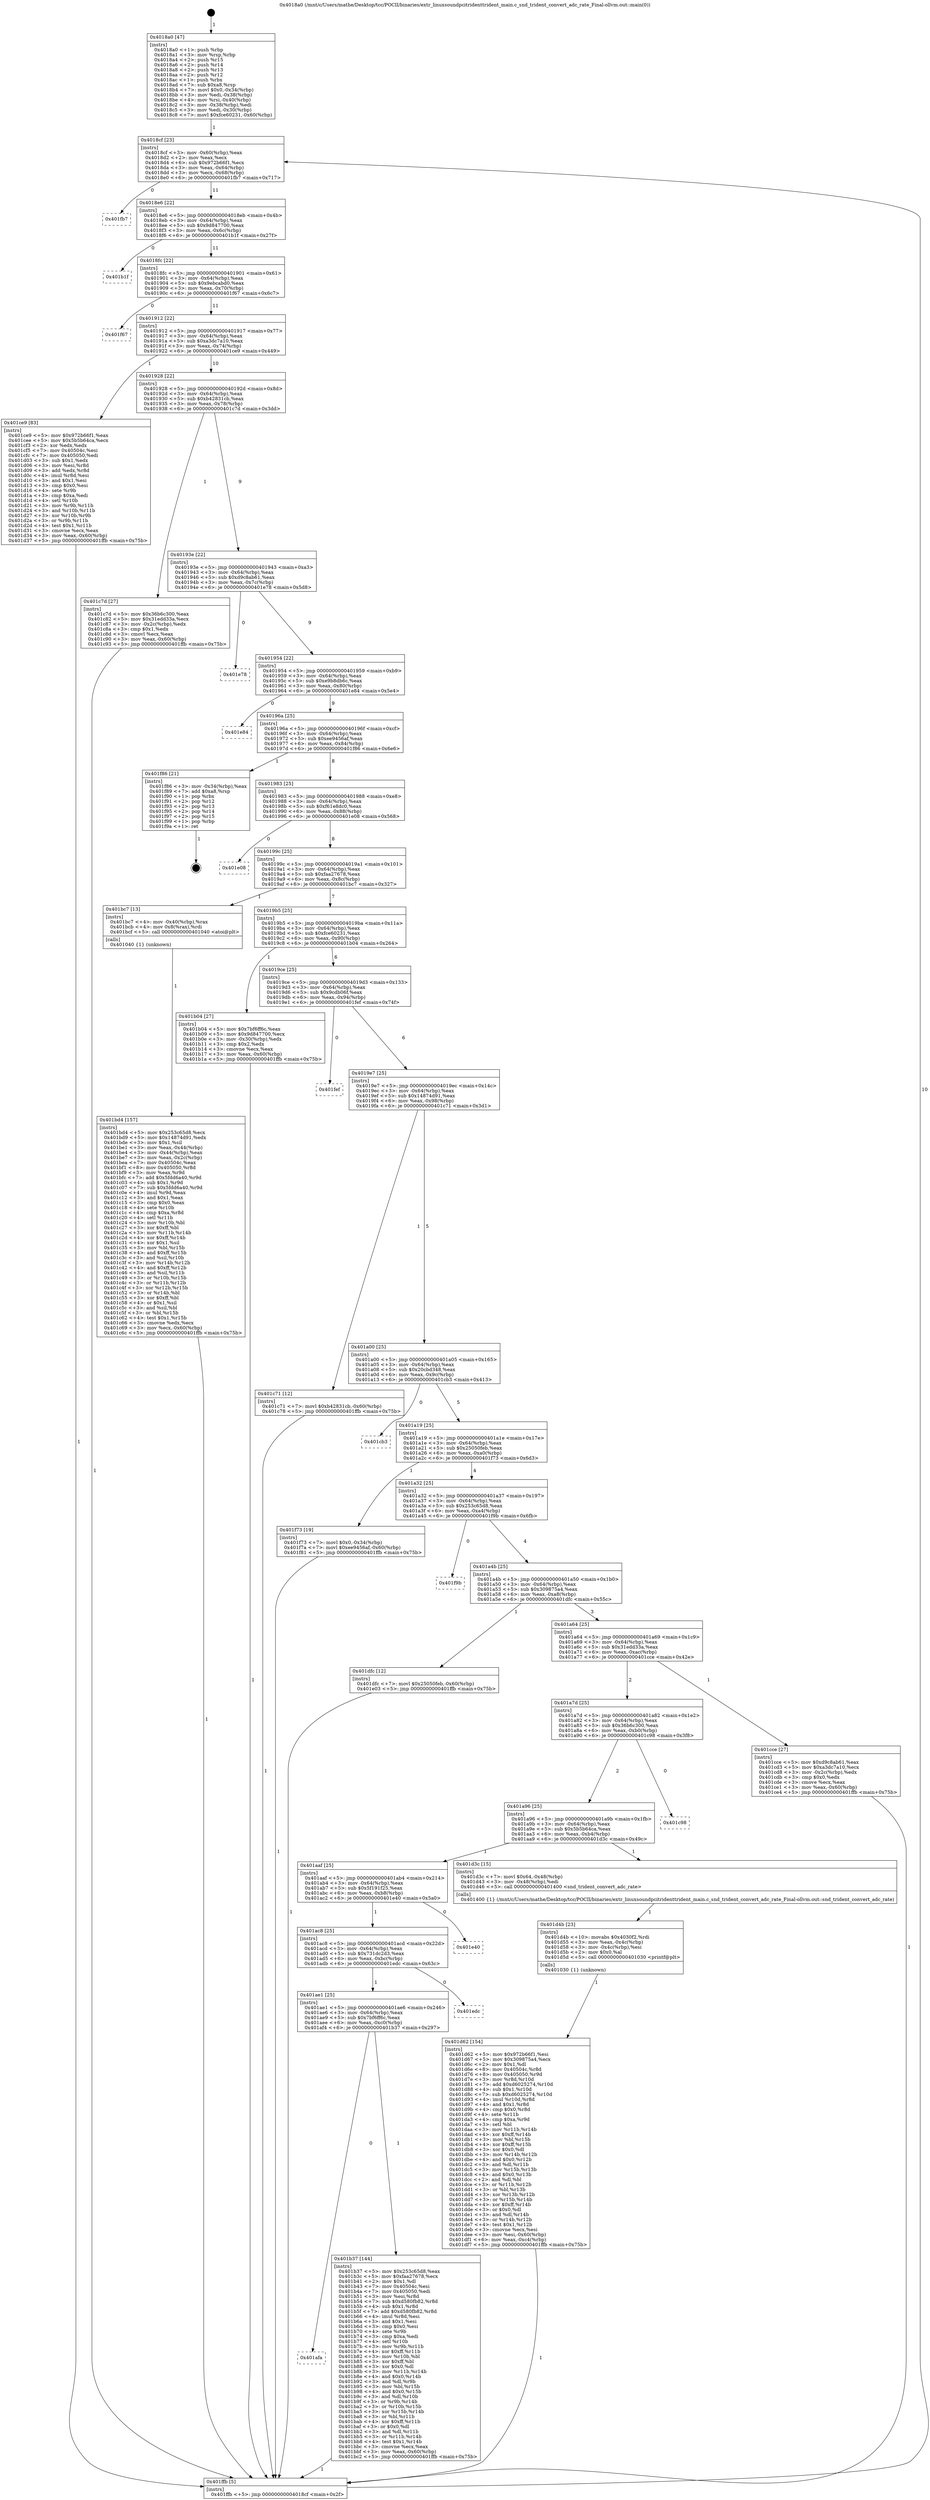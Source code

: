 digraph "0x4018a0" {
  label = "0x4018a0 (/mnt/c/Users/mathe/Desktop/tcc/POCII/binaries/extr_linuxsoundpcitridenttrident_main.c_snd_trident_convert_adc_rate_Final-ollvm.out::main(0))"
  labelloc = "t"
  node[shape=record]

  Entry [label="",width=0.3,height=0.3,shape=circle,fillcolor=black,style=filled]
  "0x4018cf" [label="{
     0x4018cf [23]\l
     | [instrs]\l
     &nbsp;&nbsp;0x4018cf \<+3\>: mov -0x60(%rbp),%eax\l
     &nbsp;&nbsp;0x4018d2 \<+2\>: mov %eax,%ecx\l
     &nbsp;&nbsp;0x4018d4 \<+6\>: sub $0x972b66f1,%ecx\l
     &nbsp;&nbsp;0x4018da \<+3\>: mov %eax,-0x64(%rbp)\l
     &nbsp;&nbsp;0x4018dd \<+3\>: mov %ecx,-0x68(%rbp)\l
     &nbsp;&nbsp;0x4018e0 \<+6\>: je 0000000000401fb7 \<main+0x717\>\l
  }"]
  "0x401fb7" [label="{
     0x401fb7\l
  }", style=dashed]
  "0x4018e6" [label="{
     0x4018e6 [22]\l
     | [instrs]\l
     &nbsp;&nbsp;0x4018e6 \<+5\>: jmp 00000000004018eb \<main+0x4b\>\l
     &nbsp;&nbsp;0x4018eb \<+3\>: mov -0x64(%rbp),%eax\l
     &nbsp;&nbsp;0x4018ee \<+5\>: sub $0x9d847700,%eax\l
     &nbsp;&nbsp;0x4018f3 \<+3\>: mov %eax,-0x6c(%rbp)\l
     &nbsp;&nbsp;0x4018f6 \<+6\>: je 0000000000401b1f \<main+0x27f\>\l
  }"]
  Exit [label="",width=0.3,height=0.3,shape=circle,fillcolor=black,style=filled,peripheries=2]
  "0x401b1f" [label="{
     0x401b1f\l
  }", style=dashed]
  "0x4018fc" [label="{
     0x4018fc [22]\l
     | [instrs]\l
     &nbsp;&nbsp;0x4018fc \<+5\>: jmp 0000000000401901 \<main+0x61\>\l
     &nbsp;&nbsp;0x401901 \<+3\>: mov -0x64(%rbp),%eax\l
     &nbsp;&nbsp;0x401904 \<+5\>: sub $0x9ebcabd0,%eax\l
     &nbsp;&nbsp;0x401909 \<+3\>: mov %eax,-0x70(%rbp)\l
     &nbsp;&nbsp;0x40190c \<+6\>: je 0000000000401f67 \<main+0x6c7\>\l
  }"]
  "0x401d62" [label="{
     0x401d62 [154]\l
     | [instrs]\l
     &nbsp;&nbsp;0x401d62 \<+5\>: mov $0x972b66f1,%esi\l
     &nbsp;&nbsp;0x401d67 \<+5\>: mov $0x309875a4,%ecx\l
     &nbsp;&nbsp;0x401d6c \<+2\>: mov $0x1,%dl\l
     &nbsp;&nbsp;0x401d6e \<+8\>: mov 0x40504c,%r8d\l
     &nbsp;&nbsp;0x401d76 \<+8\>: mov 0x405050,%r9d\l
     &nbsp;&nbsp;0x401d7e \<+3\>: mov %r8d,%r10d\l
     &nbsp;&nbsp;0x401d81 \<+7\>: add $0xd6025274,%r10d\l
     &nbsp;&nbsp;0x401d88 \<+4\>: sub $0x1,%r10d\l
     &nbsp;&nbsp;0x401d8c \<+7\>: sub $0xd6025274,%r10d\l
     &nbsp;&nbsp;0x401d93 \<+4\>: imul %r10d,%r8d\l
     &nbsp;&nbsp;0x401d97 \<+4\>: and $0x1,%r8d\l
     &nbsp;&nbsp;0x401d9b \<+4\>: cmp $0x0,%r8d\l
     &nbsp;&nbsp;0x401d9f \<+4\>: sete %r11b\l
     &nbsp;&nbsp;0x401da3 \<+4\>: cmp $0xa,%r9d\l
     &nbsp;&nbsp;0x401da7 \<+3\>: setl %bl\l
     &nbsp;&nbsp;0x401daa \<+3\>: mov %r11b,%r14b\l
     &nbsp;&nbsp;0x401dad \<+4\>: xor $0xff,%r14b\l
     &nbsp;&nbsp;0x401db1 \<+3\>: mov %bl,%r15b\l
     &nbsp;&nbsp;0x401db4 \<+4\>: xor $0xff,%r15b\l
     &nbsp;&nbsp;0x401db8 \<+3\>: xor $0x0,%dl\l
     &nbsp;&nbsp;0x401dbb \<+3\>: mov %r14b,%r12b\l
     &nbsp;&nbsp;0x401dbe \<+4\>: and $0x0,%r12b\l
     &nbsp;&nbsp;0x401dc2 \<+3\>: and %dl,%r11b\l
     &nbsp;&nbsp;0x401dc5 \<+3\>: mov %r15b,%r13b\l
     &nbsp;&nbsp;0x401dc8 \<+4\>: and $0x0,%r13b\l
     &nbsp;&nbsp;0x401dcc \<+2\>: and %dl,%bl\l
     &nbsp;&nbsp;0x401dce \<+3\>: or %r11b,%r12b\l
     &nbsp;&nbsp;0x401dd1 \<+3\>: or %bl,%r13b\l
     &nbsp;&nbsp;0x401dd4 \<+3\>: xor %r13b,%r12b\l
     &nbsp;&nbsp;0x401dd7 \<+3\>: or %r15b,%r14b\l
     &nbsp;&nbsp;0x401dda \<+4\>: xor $0xff,%r14b\l
     &nbsp;&nbsp;0x401dde \<+3\>: or $0x0,%dl\l
     &nbsp;&nbsp;0x401de1 \<+3\>: and %dl,%r14b\l
     &nbsp;&nbsp;0x401de4 \<+3\>: or %r14b,%r12b\l
     &nbsp;&nbsp;0x401de7 \<+4\>: test $0x1,%r12b\l
     &nbsp;&nbsp;0x401deb \<+3\>: cmovne %ecx,%esi\l
     &nbsp;&nbsp;0x401dee \<+3\>: mov %esi,-0x60(%rbp)\l
     &nbsp;&nbsp;0x401df1 \<+6\>: mov %eax,-0xc4(%rbp)\l
     &nbsp;&nbsp;0x401df7 \<+5\>: jmp 0000000000401ffb \<main+0x75b\>\l
  }"]
  "0x401f67" [label="{
     0x401f67\l
  }", style=dashed]
  "0x401912" [label="{
     0x401912 [22]\l
     | [instrs]\l
     &nbsp;&nbsp;0x401912 \<+5\>: jmp 0000000000401917 \<main+0x77\>\l
     &nbsp;&nbsp;0x401917 \<+3\>: mov -0x64(%rbp),%eax\l
     &nbsp;&nbsp;0x40191a \<+5\>: sub $0xa3dc7a10,%eax\l
     &nbsp;&nbsp;0x40191f \<+3\>: mov %eax,-0x74(%rbp)\l
     &nbsp;&nbsp;0x401922 \<+6\>: je 0000000000401ce9 \<main+0x449\>\l
  }"]
  "0x401d4b" [label="{
     0x401d4b [23]\l
     | [instrs]\l
     &nbsp;&nbsp;0x401d4b \<+10\>: movabs $0x4030f2,%rdi\l
     &nbsp;&nbsp;0x401d55 \<+3\>: mov %eax,-0x4c(%rbp)\l
     &nbsp;&nbsp;0x401d58 \<+3\>: mov -0x4c(%rbp),%esi\l
     &nbsp;&nbsp;0x401d5b \<+2\>: mov $0x0,%al\l
     &nbsp;&nbsp;0x401d5d \<+5\>: call 0000000000401030 \<printf@plt\>\l
     | [calls]\l
     &nbsp;&nbsp;0x401030 \{1\} (unknown)\l
  }"]
  "0x401ce9" [label="{
     0x401ce9 [83]\l
     | [instrs]\l
     &nbsp;&nbsp;0x401ce9 \<+5\>: mov $0x972b66f1,%eax\l
     &nbsp;&nbsp;0x401cee \<+5\>: mov $0x5b5b64ca,%ecx\l
     &nbsp;&nbsp;0x401cf3 \<+2\>: xor %edx,%edx\l
     &nbsp;&nbsp;0x401cf5 \<+7\>: mov 0x40504c,%esi\l
     &nbsp;&nbsp;0x401cfc \<+7\>: mov 0x405050,%edi\l
     &nbsp;&nbsp;0x401d03 \<+3\>: sub $0x1,%edx\l
     &nbsp;&nbsp;0x401d06 \<+3\>: mov %esi,%r8d\l
     &nbsp;&nbsp;0x401d09 \<+3\>: add %edx,%r8d\l
     &nbsp;&nbsp;0x401d0c \<+4\>: imul %r8d,%esi\l
     &nbsp;&nbsp;0x401d10 \<+3\>: and $0x1,%esi\l
     &nbsp;&nbsp;0x401d13 \<+3\>: cmp $0x0,%esi\l
     &nbsp;&nbsp;0x401d16 \<+4\>: sete %r9b\l
     &nbsp;&nbsp;0x401d1a \<+3\>: cmp $0xa,%edi\l
     &nbsp;&nbsp;0x401d1d \<+4\>: setl %r10b\l
     &nbsp;&nbsp;0x401d21 \<+3\>: mov %r9b,%r11b\l
     &nbsp;&nbsp;0x401d24 \<+3\>: and %r10b,%r11b\l
     &nbsp;&nbsp;0x401d27 \<+3\>: xor %r10b,%r9b\l
     &nbsp;&nbsp;0x401d2a \<+3\>: or %r9b,%r11b\l
     &nbsp;&nbsp;0x401d2d \<+4\>: test $0x1,%r11b\l
     &nbsp;&nbsp;0x401d31 \<+3\>: cmovne %ecx,%eax\l
     &nbsp;&nbsp;0x401d34 \<+3\>: mov %eax,-0x60(%rbp)\l
     &nbsp;&nbsp;0x401d37 \<+5\>: jmp 0000000000401ffb \<main+0x75b\>\l
  }"]
  "0x401928" [label="{
     0x401928 [22]\l
     | [instrs]\l
     &nbsp;&nbsp;0x401928 \<+5\>: jmp 000000000040192d \<main+0x8d\>\l
     &nbsp;&nbsp;0x40192d \<+3\>: mov -0x64(%rbp),%eax\l
     &nbsp;&nbsp;0x401930 \<+5\>: sub $0xb42831cb,%eax\l
     &nbsp;&nbsp;0x401935 \<+3\>: mov %eax,-0x78(%rbp)\l
     &nbsp;&nbsp;0x401938 \<+6\>: je 0000000000401c7d \<main+0x3dd\>\l
  }"]
  "0x401bd4" [label="{
     0x401bd4 [157]\l
     | [instrs]\l
     &nbsp;&nbsp;0x401bd4 \<+5\>: mov $0x253c65d8,%ecx\l
     &nbsp;&nbsp;0x401bd9 \<+5\>: mov $0x14874d91,%edx\l
     &nbsp;&nbsp;0x401bde \<+3\>: mov $0x1,%sil\l
     &nbsp;&nbsp;0x401be1 \<+3\>: mov %eax,-0x44(%rbp)\l
     &nbsp;&nbsp;0x401be4 \<+3\>: mov -0x44(%rbp),%eax\l
     &nbsp;&nbsp;0x401be7 \<+3\>: mov %eax,-0x2c(%rbp)\l
     &nbsp;&nbsp;0x401bea \<+7\>: mov 0x40504c,%eax\l
     &nbsp;&nbsp;0x401bf1 \<+8\>: mov 0x405050,%r8d\l
     &nbsp;&nbsp;0x401bf9 \<+3\>: mov %eax,%r9d\l
     &nbsp;&nbsp;0x401bfc \<+7\>: add $0x5fdd6a40,%r9d\l
     &nbsp;&nbsp;0x401c03 \<+4\>: sub $0x1,%r9d\l
     &nbsp;&nbsp;0x401c07 \<+7\>: sub $0x5fdd6a40,%r9d\l
     &nbsp;&nbsp;0x401c0e \<+4\>: imul %r9d,%eax\l
     &nbsp;&nbsp;0x401c12 \<+3\>: and $0x1,%eax\l
     &nbsp;&nbsp;0x401c15 \<+3\>: cmp $0x0,%eax\l
     &nbsp;&nbsp;0x401c18 \<+4\>: sete %r10b\l
     &nbsp;&nbsp;0x401c1c \<+4\>: cmp $0xa,%r8d\l
     &nbsp;&nbsp;0x401c20 \<+4\>: setl %r11b\l
     &nbsp;&nbsp;0x401c24 \<+3\>: mov %r10b,%bl\l
     &nbsp;&nbsp;0x401c27 \<+3\>: xor $0xff,%bl\l
     &nbsp;&nbsp;0x401c2a \<+3\>: mov %r11b,%r14b\l
     &nbsp;&nbsp;0x401c2d \<+4\>: xor $0xff,%r14b\l
     &nbsp;&nbsp;0x401c31 \<+4\>: xor $0x1,%sil\l
     &nbsp;&nbsp;0x401c35 \<+3\>: mov %bl,%r15b\l
     &nbsp;&nbsp;0x401c38 \<+4\>: and $0xff,%r15b\l
     &nbsp;&nbsp;0x401c3c \<+3\>: and %sil,%r10b\l
     &nbsp;&nbsp;0x401c3f \<+3\>: mov %r14b,%r12b\l
     &nbsp;&nbsp;0x401c42 \<+4\>: and $0xff,%r12b\l
     &nbsp;&nbsp;0x401c46 \<+3\>: and %sil,%r11b\l
     &nbsp;&nbsp;0x401c49 \<+3\>: or %r10b,%r15b\l
     &nbsp;&nbsp;0x401c4c \<+3\>: or %r11b,%r12b\l
     &nbsp;&nbsp;0x401c4f \<+3\>: xor %r12b,%r15b\l
     &nbsp;&nbsp;0x401c52 \<+3\>: or %r14b,%bl\l
     &nbsp;&nbsp;0x401c55 \<+3\>: xor $0xff,%bl\l
     &nbsp;&nbsp;0x401c58 \<+4\>: or $0x1,%sil\l
     &nbsp;&nbsp;0x401c5c \<+3\>: and %sil,%bl\l
     &nbsp;&nbsp;0x401c5f \<+3\>: or %bl,%r15b\l
     &nbsp;&nbsp;0x401c62 \<+4\>: test $0x1,%r15b\l
     &nbsp;&nbsp;0x401c66 \<+3\>: cmovne %edx,%ecx\l
     &nbsp;&nbsp;0x401c69 \<+3\>: mov %ecx,-0x60(%rbp)\l
     &nbsp;&nbsp;0x401c6c \<+5\>: jmp 0000000000401ffb \<main+0x75b\>\l
  }"]
  "0x401c7d" [label="{
     0x401c7d [27]\l
     | [instrs]\l
     &nbsp;&nbsp;0x401c7d \<+5\>: mov $0x36b6c300,%eax\l
     &nbsp;&nbsp;0x401c82 \<+5\>: mov $0x31edd33a,%ecx\l
     &nbsp;&nbsp;0x401c87 \<+3\>: mov -0x2c(%rbp),%edx\l
     &nbsp;&nbsp;0x401c8a \<+3\>: cmp $0x1,%edx\l
     &nbsp;&nbsp;0x401c8d \<+3\>: cmovl %ecx,%eax\l
     &nbsp;&nbsp;0x401c90 \<+3\>: mov %eax,-0x60(%rbp)\l
     &nbsp;&nbsp;0x401c93 \<+5\>: jmp 0000000000401ffb \<main+0x75b\>\l
  }"]
  "0x40193e" [label="{
     0x40193e [22]\l
     | [instrs]\l
     &nbsp;&nbsp;0x40193e \<+5\>: jmp 0000000000401943 \<main+0xa3\>\l
     &nbsp;&nbsp;0x401943 \<+3\>: mov -0x64(%rbp),%eax\l
     &nbsp;&nbsp;0x401946 \<+5\>: sub $0xd9c8ab61,%eax\l
     &nbsp;&nbsp;0x40194b \<+3\>: mov %eax,-0x7c(%rbp)\l
     &nbsp;&nbsp;0x40194e \<+6\>: je 0000000000401e78 \<main+0x5d8\>\l
  }"]
  "0x401afa" [label="{
     0x401afa\l
  }", style=dashed]
  "0x401e78" [label="{
     0x401e78\l
  }", style=dashed]
  "0x401954" [label="{
     0x401954 [22]\l
     | [instrs]\l
     &nbsp;&nbsp;0x401954 \<+5\>: jmp 0000000000401959 \<main+0xb9\>\l
     &nbsp;&nbsp;0x401959 \<+3\>: mov -0x64(%rbp),%eax\l
     &nbsp;&nbsp;0x40195c \<+5\>: sub $0xe9b8db6c,%eax\l
     &nbsp;&nbsp;0x401961 \<+3\>: mov %eax,-0x80(%rbp)\l
     &nbsp;&nbsp;0x401964 \<+6\>: je 0000000000401e84 \<main+0x5e4\>\l
  }"]
  "0x401b37" [label="{
     0x401b37 [144]\l
     | [instrs]\l
     &nbsp;&nbsp;0x401b37 \<+5\>: mov $0x253c65d8,%eax\l
     &nbsp;&nbsp;0x401b3c \<+5\>: mov $0xfaa27678,%ecx\l
     &nbsp;&nbsp;0x401b41 \<+2\>: mov $0x1,%dl\l
     &nbsp;&nbsp;0x401b43 \<+7\>: mov 0x40504c,%esi\l
     &nbsp;&nbsp;0x401b4a \<+7\>: mov 0x405050,%edi\l
     &nbsp;&nbsp;0x401b51 \<+3\>: mov %esi,%r8d\l
     &nbsp;&nbsp;0x401b54 \<+7\>: sub $0xd580fb82,%r8d\l
     &nbsp;&nbsp;0x401b5b \<+4\>: sub $0x1,%r8d\l
     &nbsp;&nbsp;0x401b5f \<+7\>: add $0xd580fb82,%r8d\l
     &nbsp;&nbsp;0x401b66 \<+4\>: imul %r8d,%esi\l
     &nbsp;&nbsp;0x401b6a \<+3\>: and $0x1,%esi\l
     &nbsp;&nbsp;0x401b6d \<+3\>: cmp $0x0,%esi\l
     &nbsp;&nbsp;0x401b70 \<+4\>: sete %r9b\l
     &nbsp;&nbsp;0x401b74 \<+3\>: cmp $0xa,%edi\l
     &nbsp;&nbsp;0x401b77 \<+4\>: setl %r10b\l
     &nbsp;&nbsp;0x401b7b \<+3\>: mov %r9b,%r11b\l
     &nbsp;&nbsp;0x401b7e \<+4\>: xor $0xff,%r11b\l
     &nbsp;&nbsp;0x401b82 \<+3\>: mov %r10b,%bl\l
     &nbsp;&nbsp;0x401b85 \<+3\>: xor $0xff,%bl\l
     &nbsp;&nbsp;0x401b88 \<+3\>: xor $0x0,%dl\l
     &nbsp;&nbsp;0x401b8b \<+3\>: mov %r11b,%r14b\l
     &nbsp;&nbsp;0x401b8e \<+4\>: and $0x0,%r14b\l
     &nbsp;&nbsp;0x401b92 \<+3\>: and %dl,%r9b\l
     &nbsp;&nbsp;0x401b95 \<+3\>: mov %bl,%r15b\l
     &nbsp;&nbsp;0x401b98 \<+4\>: and $0x0,%r15b\l
     &nbsp;&nbsp;0x401b9c \<+3\>: and %dl,%r10b\l
     &nbsp;&nbsp;0x401b9f \<+3\>: or %r9b,%r14b\l
     &nbsp;&nbsp;0x401ba2 \<+3\>: or %r10b,%r15b\l
     &nbsp;&nbsp;0x401ba5 \<+3\>: xor %r15b,%r14b\l
     &nbsp;&nbsp;0x401ba8 \<+3\>: or %bl,%r11b\l
     &nbsp;&nbsp;0x401bab \<+4\>: xor $0xff,%r11b\l
     &nbsp;&nbsp;0x401baf \<+3\>: or $0x0,%dl\l
     &nbsp;&nbsp;0x401bb2 \<+3\>: and %dl,%r11b\l
     &nbsp;&nbsp;0x401bb5 \<+3\>: or %r11b,%r14b\l
     &nbsp;&nbsp;0x401bb8 \<+4\>: test $0x1,%r14b\l
     &nbsp;&nbsp;0x401bbc \<+3\>: cmovne %ecx,%eax\l
     &nbsp;&nbsp;0x401bbf \<+3\>: mov %eax,-0x60(%rbp)\l
     &nbsp;&nbsp;0x401bc2 \<+5\>: jmp 0000000000401ffb \<main+0x75b\>\l
  }"]
  "0x401e84" [label="{
     0x401e84\l
  }", style=dashed]
  "0x40196a" [label="{
     0x40196a [25]\l
     | [instrs]\l
     &nbsp;&nbsp;0x40196a \<+5\>: jmp 000000000040196f \<main+0xcf\>\l
     &nbsp;&nbsp;0x40196f \<+3\>: mov -0x64(%rbp),%eax\l
     &nbsp;&nbsp;0x401972 \<+5\>: sub $0xee9456af,%eax\l
     &nbsp;&nbsp;0x401977 \<+6\>: mov %eax,-0x84(%rbp)\l
     &nbsp;&nbsp;0x40197d \<+6\>: je 0000000000401f86 \<main+0x6e6\>\l
  }"]
  "0x401ae1" [label="{
     0x401ae1 [25]\l
     | [instrs]\l
     &nbsp;&nbsp;0x401ae1 \<+5\>: jmp 0000000000401ae6 \<main+0x246\>\l
     &nbsp;&nbsp;0x401ae6 \<+3\>: mov -0x64(%rbp),%eax\l
     &nbsp;&nbsp;0x401ae9 \<+5\>: sub $0x7bf6ff6c,%eax\l
     &nbsp;&nbsp;0x401aee \<+6\>: mov %eax,-0xc0(%rbp)\l
     &nbsp;&nbsp;0x401af4 \<+6\>: je 0000000000401b37 \<main+0x297\>\l
  }"]
  "0x401f86" [label="{
     0x401f86 [21]\l
     | [instrs]\l
     &nbsp;&nbsp;0x401f86 \<+3\>: mov -0x34(%rbp),%eax\l
     &nbsp;&nbsp;0x401f89 \<+7\>: add $0xa8,%rsp\l
     &nbsp;&nbsp;0x401f90 \<+1\>: pop %rbx\l
     &nbsp;&nbsp;0x401f91 \<+2\>: pop %r12\l
     &nbsp;&nbsp;0x401f93 \<+2\>: pop %r13\l
     &nbsp;&nbsp;0x401f95 \<+2\>: pop %r14\l
     &nbsp;&nbsp;0x401f97 \<+2\>: pop %r15\l
     &nbsp;&nbsp;0x401f99 \<+1\>: pop %rbp\l
     &nbsp;&nbsp;0x401f9a \<+1\>: ret\l
  }"]
  "0x401983" [label="{
     0x401983 [25]\l
     | [instrs]\l
     &nbsp;&nbsp;0x401983 \<+5\>: jmp 0000000000401988 \<main+0xe8\>\l
     &nbsp;&nbsp;0x401988 \<+3\>: mov -0x64(%rbp),%eax\l
     &nbsp;&nbsp;0x40198b \<+5\>: sub $0xf61e8dc0,%eax\l
     &nbsp;&nbsp;0x401990 \<+6\>: mov %eax,-0x88(%rbp)\l
     &nbsp;&nbsp;0x401996 \<+6\>: je 0000000000401e08 \<main+0x568\>\l
  }"]
  "0x401edc" [label="{
     0x401edc\l
  }", style=dashed]
  "0x401e08" [label="{
     0x401e08\l
  }", style=dashed]
  "0x40199c" [label="{
     0x40199c [25]\l
     | [instrs]\l
     &nbsp;&nbsp;0x40199c \<+5\>: jmp 00000000004019a1 \<main+0x101\>\l
     &nbsp;&nbsp;0x4019a1 \<+3\>: mov -0x64(%rbp),%eax\l
     &nbsp;&nbsp;0x4019a4 \<+5\>: sub $0xfaa27678,%eax\l
     &nbsp;&nbsp;0x4019a9 \<+6\>: mov %eax,-0x8c(%rbp)\l
     &nbsp;&nbsp;0x4019af \<+6\>: je 0000000000401bc7 \<main+0x327\>\l
  }"]
  "0x401ac8" [label="{
     0x401ac8 [25]\l
     | [instrs]\l
     &nbsp;&nbsp;0x401ac8 \<+5\>: jmp 0000000000401acd \<main+0x22d\>\l
     &nbsp;&nbsp;0x401acd \<+3\>: mov -0x64(%rbp),%eax\l
     &nbsp;&nbsp;0x401ad0 \<+5\>: sub $0x731dc2d3,%eax\l
     &nbsp;&nbsp;0x401ad5 \<+6\>: mov %eax,-0xbc(%rbp)\l
     &nbsp;&nbsp;0x401adb \<+6\>: je 0000000000401edc \<main+0x63c\>\l
  }"]
  "0x401bc7" [label="{
     0x401bc7 [13]\l
     | [instrs]\l
     &nbsp;&nbsp;0x401bc7 \<+4\>: mov -0x40(%rbp),%rax\l
     &nbsp;&nbsp;0x401bcb \<+4\>: mov 0x8(%rax),%rdi\l
     &nbsp;&nbsp;0x401bcf \<+5\>: call 0000000000401040 \<atoi@plt\>\l
     | [calls]\l
     &nbsp;&nbsp;0x401040 \{1\} (unknown)\l
  }"]
  "0x4019b5" [label="{
     0x4019b5 [25]\l
     | [instrs]\l
     &nbsp;&nbsp;0x4019b5 \<+5\>: jmp 00000000004019ba \<main+0x11a\>\l
     &nbsp;&nbsp;0x4019ba \<+3\>: mov -0x64(%rbp),%eax\l
     &nbsp;&nbsp;0x4019bd \<+5\>: sub $0xfce60231,%eax\l
     &nbsp;&nbsp;0x4019c2 \<+6\>: mov %eax,-0x90(%rbp)\l
     &nbsp;&nbsp;0x4019c8 \<+6\>: je 0000000000401b04 \<main+0x264\>\l
  }"]
  "0x401e40" [label="{
     0x401e40\l
  }", style=dashed]
  "0x401b04" [label="{
     0x401b04 [27]\l
     | [instrs]\l
     &nbsp;&nbsp;0x401b04 \<+5\>: mov $0x7bf6ff6c,%eax\l
     &nbsp;&nbsp;0x401b09 \<+5\>: mov $0x9d847700,%ecx\l
     &nbsp;&nbsp;0x401b0e \<+3\>: mov -0x30(%rbp),%edx\l
     &nbsp;&nbsp;0x401b11 \<+3\>: cmp $0x2,%edx\l
     &nbsp;&nbsp;0x401b14 \<+3\>: cmovne %ecx,%eax\l
     &nbsp;&nbsp;0x401b17 \<+3\>: mov %eax,-0x60(%rbp)\l
     &nbsp;&nbsp;0x401b1a \<+5\>: jmp 0000000000401ffb \<main+0x75b\>\l
  }"]
  "0x4019ce" [label="{
     0x4019ce [25]\l
     | [instrs]\l
     &nbsp;&nbsp;0x4019ce \<+5\>: jmp 00000000004019d3 \<main+0x133\>\l
     &nbsp;&nbsp;0x4019d3 \<+3\>: mov -0x64(%rbp),%eax\l
     &nbsp;&nbsp;0x4019d6 \<+5\>: sub $0x9cdb06f,%eax\l
     &nbsp;&nbsp;0x4019db \<+6\>: mov %eax,-0x94(%rbp)\l
     &nbsp;&nbsp;0x4019e1 \<+6\>: je 0000000000401fef \<main+0x74f\>\l
  }"]
  "0x401ffb" [label="{
     0x401ffb [5]\l
     | [instrs]\l
     &nbsp;&nbsp;0x401ffb \<+5\>: jmp 00000000004018cf \<main+0x2f\>\l
  }"]
  "0x4018a0" [label="{
     0x4018a0 [47]\l
     | [instrs]\l
     &nbsp;&nbsp;0x4018a0 \<+1\>: push %rbp\l
     &nbsp;&nbsp;0x4018a1 \<+3\>: mov %rsp,%rbp\l
     &nbsp;&nbsp;0x4018a4 \<+2\>: push %r15\l
     &nbsp;&nbsp;0x4018a6 \<+2\>: push %r14\l
     &nbsp;&nbsp;0x4018a8 \<+2\>: push %r13\l
     &nbsp;&nbsp;0x4018aa \<+2\>: push %r12\l
     &nbsp;&nbsp;0x4018ac \<+1\>: push %rbx\l
     &nbsp;&nbsp;0x4018ad \<+7\>: sub $0xa8,%rsp\l
     &nbsp;&nbsp;0x4018b4 \<+7\>: movl $0x0,-0x34(%rbp)\l
     &nbsp;&nbsp;0x4018bb \<+3\>: mov %edi,-0x38(%rbp)\l
     &nbsp;&nbsp;0x4018be \<+4\>: mov %rsi,-0x40(%rbp)\l
     &nbsp;&nbsp;0x4018c2 \<+3\>: mov -0x38(%rbp),%edi\l
     &nbsp;&nbsp;0x4018c5 \<+3\>: mov %edi,-0x30(%rbp)\l
     &nbsp;&nbsp;0x4018c8 \<+7\>: movl $0xfce60231,-0x60(%rbp)\l
  }"]
  "0x401aaf" [label="{
     0x401aaf [25]\l
     | [instrs]\l
     &nbsp;&nbsp;0x401aaf \<+5\>: jmp 0000000000401ab4 \<main+0x214\>\l
     &nbsp;&nbsp;0x401ab4 \<+3\>: mov -0x64(%rbp),%eax\l
     &nbsp;&nbsp;0x401ab7 \<+5\>: sub $0x5f191f25,%eax\l
     &nbsp;&nbsp;0x401abc \<+6\>: mov %eax,-0xb8(%rbp)\l
     &nbsp;&nbsp;0x401ac2 \<+6\>: je 0000000000401e40 \<main+0x5a0\>\l
  }"]
  "0x401fef" [label="{
     0x401fef\l
  }", style=dashed]
  "0x4019e7" [label="{
     0x4019e7 [25]\l
     | [instrs]\l
     &nbsp;&nbsp;0x4019e7 \<+5\>: jmp 00000000004019ec \<main+0x14c\>\l
     &nbsp;&nbsp;0x4019ec \<+3\>: mov -0x64(%rbp),%eax\l
     &nbsp;&nbsp;0x4019ef \<+5\>: sub $0x14874d91,%eax\l
     &nbsp;&nbsp;0x4019f4 \<+6\>: mov %eax,-0x98(%rbp)\l
     &nbsp;&nbsp;0x4019fa \<+6\>: je 0000000000401c71 \<main+0x3d1\>\l
  }"]
  "0x401d3c" [label="{
     0x401d3c [15]\l
     | [instrs]\l
     &nbsp;&nbsp;0x401d3c \<+7\>: movl $0x64,-0x48(%rbp)\l
     &nbsp;&nbsp;0x401d43 \<+3\>: mov -0x48(%rbp),%edi\l
     &nbsp;&nbsp;0x401d46 \<+5\>: call 0000000000401400 \<snd_trident_convert_adc_rate\>\l
     | [calls]\l
     &nbsp;&nbsp;0x401400 \{1\} (/mnt/c/Users/mathe/Desktop/tcc/POCII/binaries/extr_linuxsoundpcitridenttrident_main.c_snd_trident_convert_adc_rate_Final-ollvm.out::snd_trident_convert_adc_rate)\l
  }"]
  "0x401c71" [label="{
     0x401c71 [12]\l
     | [instrs]\l
     &nbsp;&nbsp;0x401c71 \<+7\>: movl $0xb42831cb,-0x60(%rbp)\l
     &nbsp;&nbsp;0x401c78 \<+5\>: jmp 0000000000401ffb \<main+0x75b\>\l
  }"]
  "0x401a00" [label="{
     0x401a00 [25]\l
     | [instrs]\l
     &nbsp;&nbsp;0x401a00 \<+5\>: jmp 0000000000401a05 \<main+0x165\>\l
     &nbsp;&nbsp;0x401a05 \<+3\>: mov -0x64(%rbp),%eax\l
     &nbsp;&nbsp;0x401a08 \<+5\>: sub $0x20cbd348,%eax\l
     &nbsp;&nbsp;0x401a0d \<+6\>: mov %eax,-0x9c(%rbp)\l
     &nbsp;&nbsp;0x401a13 \<+6\>: je 0000000000401cb3 \<main+0x413\>\l
  }"]
  "0x401a96" [label="{
     0x401a96 [25]\l
     | [instrs]\l
     &nbsp;&nbsp;0x401a96 \<+5\>: jmp 0000000000401a9b \<main+0x1fb\>\l
     &nbsp;&nbsp;0x401a9b \<+3\>: mov -0x64(%rbp),%eax\l
     &nbsp;&nbsp;0x401a9e \<+5\>: sub $0x5b5b64ca,%eax\l
     &nbsp;&nbsp;0x401aa3 \<+6\>: mov %eax,-0xb4(%rbp)\l
     &nbsp;&nbsp;0x401aa9 \<+6\>: je 0000000000401d3c \<main+0x49c\>\l
  }"]
  "0x401cb3" [label="{
     0x401cb3\l
  }", style=dashed]
  "0x401a19" [label="{
     0x401a19 [25]\l
     | [instrs]\l
     &nbsp;&nbsp;0x401a19 \<+5\>: jmp 0000000000401a1e \<main+0x17e\>\l
     &nbsp;&nbsp;0x401a1e \<+3\>: mov -0x64(%rbp),%eax\l
     &nbsp;&nbsp;0x401a21 \<+5\>: sub $0x25050feb,%eax\l
     &nbsp;&nbsp;0x401a26 \<+6\>: mov %eax,-0xa0(%rbp)\l
     &nbsp;&nbsp;0x401a2c \<+6\>: je 0000000000401f73 \<main+0x6d3\>\l
  }"]
  "0x401c98" [label="{
     0x401c98\l
  }", style=dashed]
  "0x401f73" [label="{
     0x401f73 [19]\l
     | [instrs]\l
     &nbsp;&nbsp;0x401f73 \<+7\>: movl $0x0,-0x34(%rbp)\l
     &nbsp;&nbsp;0x401f7a \<+7\>: movl $0xee9456af,-0x60(%rbp)\l
     &nbsp;&nbsp;0x401f81 \<+5\>: jmp 0000000000401ffb \<main+0x75b\>\l
  }"]
  "0x401a32" [label="{
     0x401a32 [25]\l
     | [instrs]\l
     &nbsp;&nbsp;0x401a32 \<+5\>: jmp 0000000000401a37 \<main+0x197\>\l
     &nbsp;&nbsp;0x401a37 \<+3\>: mov -0x64(%rbp),%eax\l
     &nbsp;&nbsp;0x401a3a \<+5\>: sub $0x253c65d8,%eax\l
     &nbsp;&nbsp;0x401a3f \<+6\>: mov %eax,-0xa4(%rbp)\l
     &nbsp;&nbsp;0x401a45 \<+6\>: je 0000000000401f9b \<main+0x6fb\>\l
  }"]
  "0x401a7d" [label="{
     0x401a7d [25]\l
     | [instrs]\l
     &nbsp;&nbsp;0x401a7d \<+5\>: jmp 0000000000401a82 \<main+0x1e2\>\l
     &nbsp;&nbsp;0x401a82 \<+3\>: mov -0x64(%rbp),%eax\l
     &nbsp;&nbsp;0x401a85 \<+5\>: sub $0x36b6c300,%eax\l
     &nbsp;&nbsp;0x401a8a \<+6\>: mov %eax,-0xb0(%rbp)\l
     &nbsp;&nbsp;0x401a90 \<+6\>: je 0000000000401c98 \<main+0x3f8\>\l
  }"]
  "0x401f9b" [label="{
     0x401f9b\l
  }", style=dashed]
  "0x401a4b" [label="{
     0x401a4b [25]\l
     | [instrs]\l
     &nbsp;&nbsp;0x401a4b \<+5\>: jmp 0000000000401a50 \<main+0x1b0\>\l
     &nbsp;&nbsp;0x401a50 \<+3\>: mov -0x64(%rbp),%eax\l
     &nbsp;&nbsp;0x401a53 \<+5\>: sub $0x309875a4,%eax\l
     &nbsp;&nbsp;0x401a58 \<+6\>: mov %eax,-0xa8(%rbp)\l
     &nbsp;&nbsp;0x401a5e \<+6\>: je 0000000000401dfc \<main+0x55c\>\l
  }"]
  "0x401cce" [label="{
     0x401cce [27]\l
     | [instrs]\l
     &nbsp;&nbsp;0x401cce \<+5\>: mov $0xd9c8ab61,%eax\l
     &nbsp;&nbsp;0x401cd3 \<+5\>: mov $0xa3dc7a10,%ecx\l
     &nbsp;&nbsp;0x401cd8 \<+3\>: mov -0x2c(%rbp),%edx\l
     &nbsp;&nbsp;0x401cdb \<+3\>: cmp $0x0,%edx\l
     &nbsp;&nbsp;0x401cde \<+3\>: cmove %ecx,%eax\l
     &nbsp;&nbsp;0x401ce1 \<+3\>: mov %eax,-0x60(%rbp)\l
     &nbsp;&nbsp;0x401ce4 \<+5\>: jmp 0000000000401ffb \<main+0x75b\>\l
  }"]
  "0x401dfc" [label="{
     0x401dfc [12]\l
     | [instrs]\l
     &nbsp;&nbsp;0x401dfc \<+7\>: movl $0x25050feb,-0x60(%rbp)\l
     &nbsp;&nbsp;0x401e03 \<+5\>: jmp 0000000000401ffb \<main+0x75b\>\l
  }"]
  "0x401a64" [label="{
     0x401a64 [25]\l
     | [instrs]\l
     &nbsp;&nbsp;0x401a64 \<+5\>: jmp 0000000000401a69 \<main+0x1c9\>\l
     &nbsp;&nbsp;0x401a69 \<+3\>: mov -0x64(%rbp),%eax\l
     &nbsp;&nbsp;0x401a6c \<+5\>: sub $0x31edd33a,%eax\l
     &nbsp;&nbsp;0x401a71 \<+6\>: mov %eax,-0xac(%rbp)\l
     &nbsp;&nbsp;0x401a77 \<+6\>: je 0000000000401cce \<main+0x42e\>\l
  }"]
  Entry -> "0x4018a0" [label=" 1"]
  "0x4018cf" -> "0x401fb7" [label=" 0"]
  "0x4018cf" -> "0x4018e6" [label=" 11"]
  "0x401f86" -> Exit [label=" 1"]
  "0x4018e6" -> "0x401b1f" [label=" 0"]
  "0x4018e6" -> "0x4018fc" [label=" 11"]
  "0x401f73" -> "0x401ffb" [label=" 1"]
  "0x4018fc" -> "0x401f67" [label=" 0"]
  "0x4018fc" -> "0x401912" [label=" 11"]
  "0x401dfc" -> "0x401ffb" [label=" 1"]
  "0x401912" -> "0x401ce9" [label=" 1"]
  "0x401912" -> "0x401928" [label=" 10"]
  "0x401d62" -> "0x401ffb" [label=" 1"]
  "0x401928" -> "0x401c7d" [label=" 1"]
  "0x401928" -> "0x40193e" [label=" 9"]
  "0x401d4b" -> "0x401d62" [label=" 1"]
  "0x40193e" -> "0x401e78" [label=" 0"]
  "0x40193e" -> "0x401954" [label=" 9"]
  "0x401d3c" -> "0x401d4b" [label=" 1"]
  "0x401954" -> "0x401e84" [label=" 0"]
  "0x401954" -> "0x40196a" [label=" 9"]
  "0x401ce9" -> "0x401ffb" [label=" 1"]
  "0x40196a" -> "0x401f86" [label=" 1"]
  "0x40196a" -> "0x401983" [label=" 8"]
  "0x401c7d" -> "0x401ffb" [label=" 1"]
  "0x401983" -> "0x401e08" [label=" 0"]
  "0x401983" -> "0x40199c" [label=" 8"]
  "0x401c71" -> "0x401ffb" [label=" 1"]
  "0x40199c" -> "0x401bc7" [label=" 1"]
  "0x40199c" -> "0x4019b5" [label=" 7"]
  "0x401bc7" -> "0x401bd4" [label=" 1"]
  "0x4019b5" -> "0x401b04" [label=" 1"]
  "0x4019b5" -> "0x4019ce" [label=" 6"]
  "0x401b04" -> "0x401ffb" [label=" 1"]
  "0x4018a0" -> "0x4018cf" [label=" 1"]
  "0x401ffb" -> "0x4018cf" [label=" 10"]
  "0x401b37" -> "0x401ffb" [label=" 1"]
  "0x4019ce" -> "0x401fef" [label=" 0"]
  "0x4019ce" -> "0x4019e7" [label=" 6"]
  "0x401ae1" -> "0x401b37" [label=" 1"]
  "0x4019e7" -> "0x401c71" [label=" 1"]
  "0x4019e7" -> "0x401a00" [label=" 5"]
  "0x401cce" -> "0x401ffb" [label=" 1"]
  "0x401a00" -> "0x401cb3" [label=" 0"]
  "0x401a00" -> "0x401a19" [label=" 5"]
  "0x401ac8" -> "0x401edc" [label=" 0"]
  "0x401a19" -> "0x401f73" [label=" 1"]
  "0x401a19" -> "0x401a32" [label=" 4"]
  "0x401bd4" -> "0x401ffb" [label=" 1"]
  "0x401a32" -> "0x401f9b" [label=" 0"]
  "0x401a32" -> "0x401a4b" [label=" 4"]
  "0x401aaf" -> "0x401e40" [label=" 0"]
  "0x401a4b" -> "0x401dfc" [label=" 1"]
  "0x401a4b" -> "0x401a64" [label=" 3"]
  "0x401ae1" -> "0x401afa" [label=" 0"]
  "0x401a64" -> "0x401cce" [label=" 1"]
  "0x401a64" -> "0x401a7d" [label=" 2"]
  "0x401aaf" -> "0x401ac8" [label=" 1"]
  "0x401a7d" -> "0x401c98" [label=" 0"]
  "0x401a7d" -> "0x401a96" [label=" 2"]
  "0x401ac8" -> "0x401ae1" [label=" 1"]
  "0x401a96" -> "0x401d3c" [label=" 1"]
  "0x401a96" -> "0x401aaf" [label=" 1"]
}
